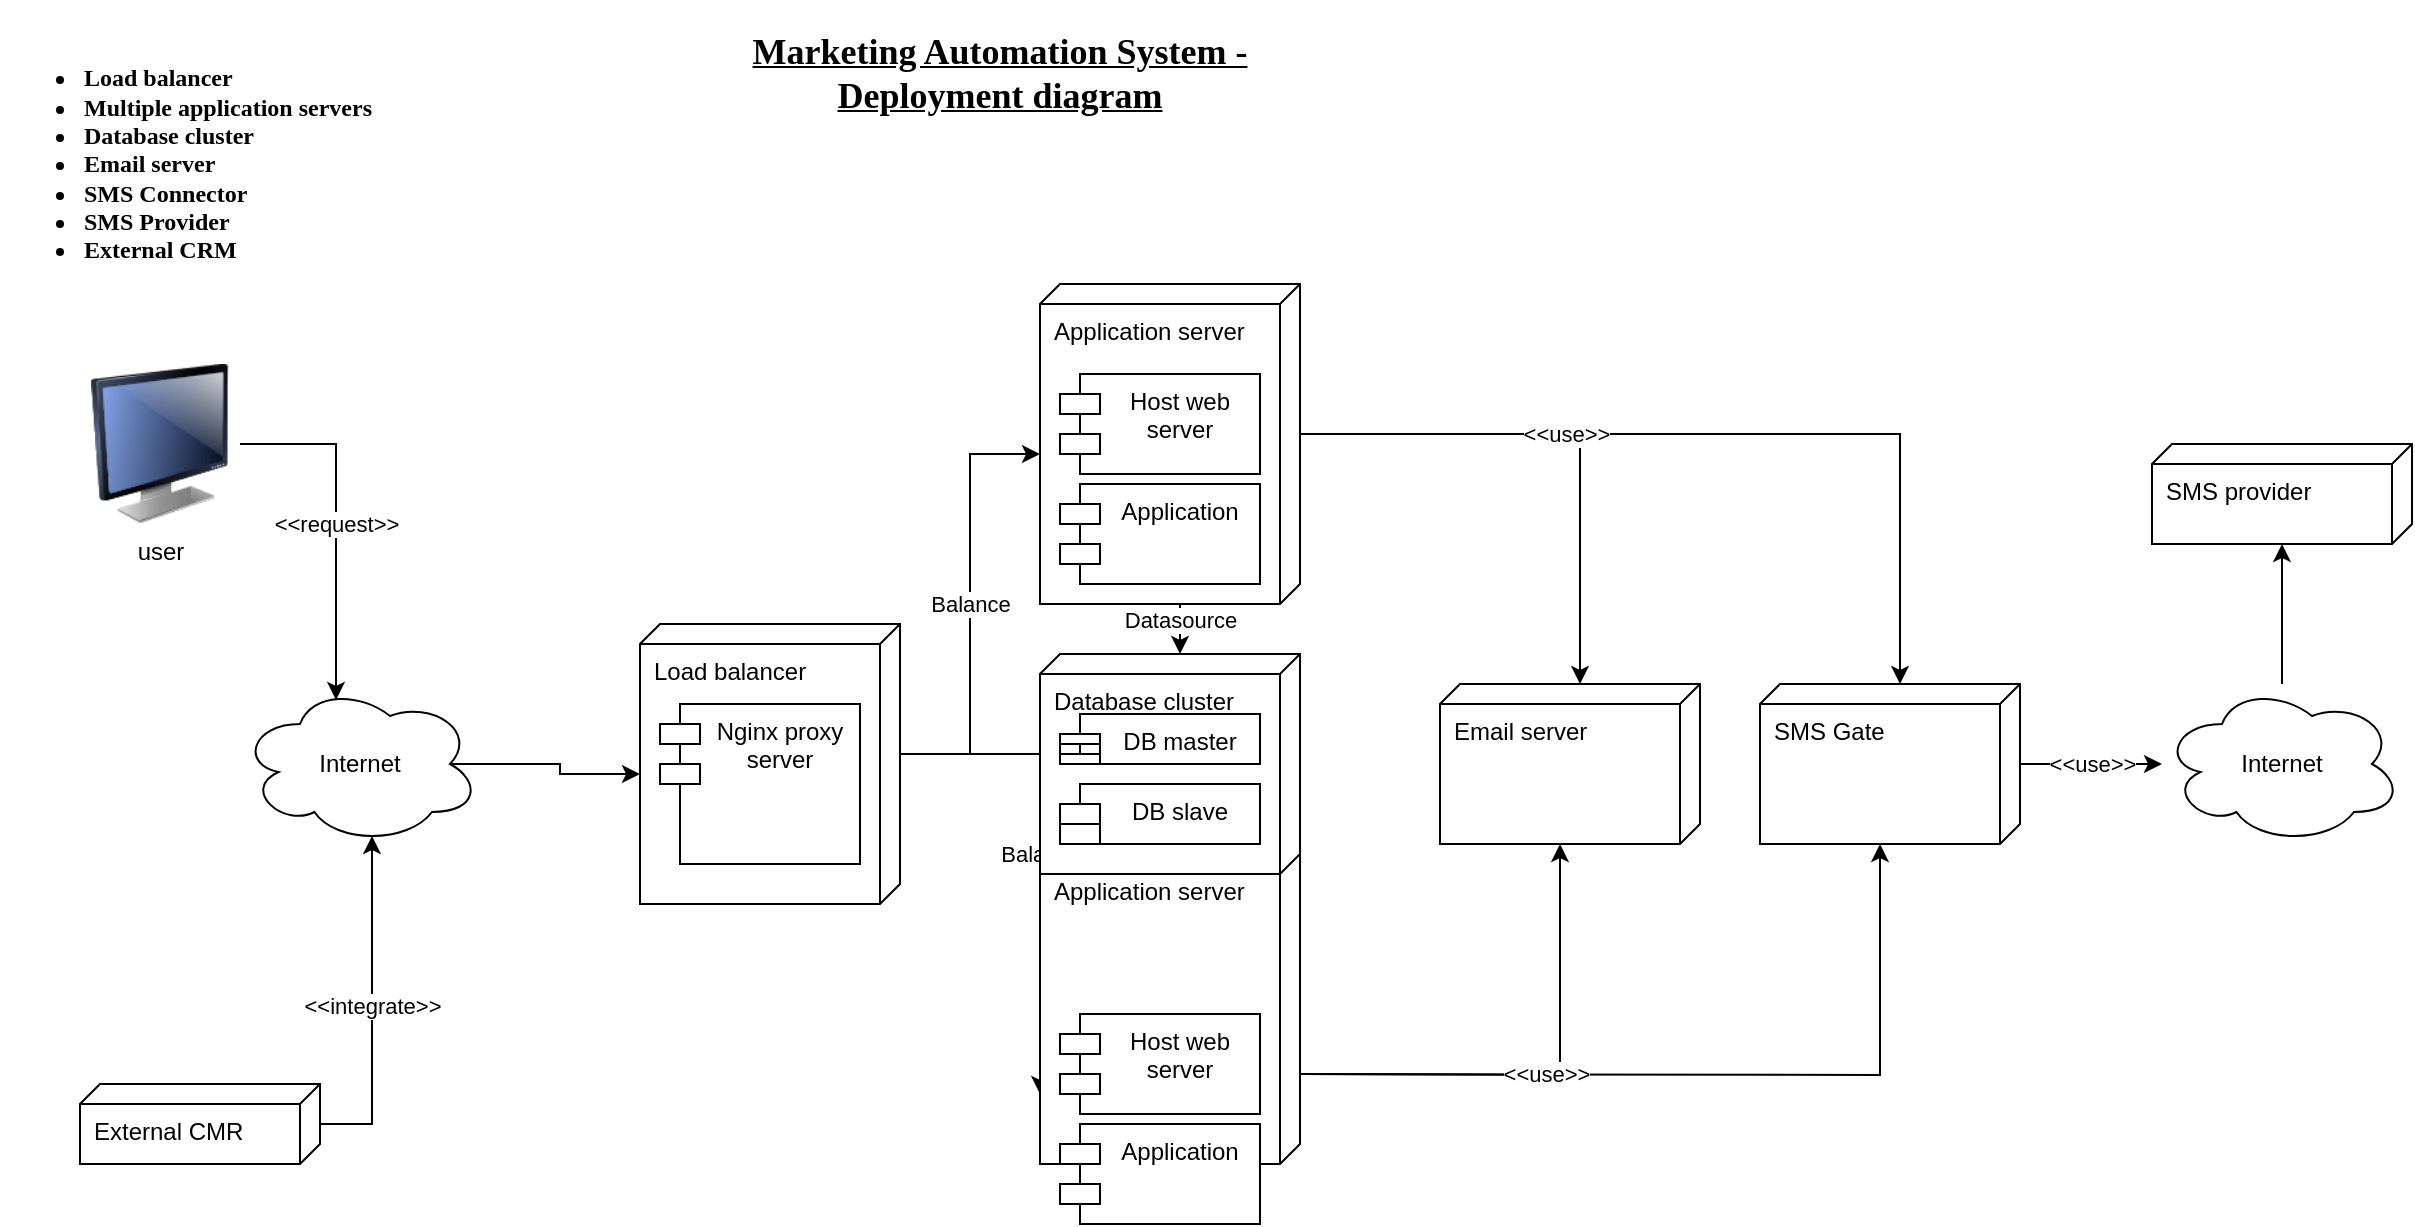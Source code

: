<mxfile version="21.2.9" type="device">
  <diagram name="Página-1" id="79F9hNNA4iZL0SvX0H4H">
    <mxGraphModel dx="1028" dy="560" grid="1" gridSize="10" guides="1" tooltips="1" connect="1" arrows="1" fold="1" page="1" pageScale="1" pageWidth="827" pageHeight="1169" background="#ffffff" math="0" shadow="0">
      <root>
        <mxCell id="0" />
        <mxCell id="1" parent="0" />
        <mxCell id="YUrquwkN4vjPRdsro3Cd-1" value="&lt;ul&gt;&lt;li&gt;Load balancer&lt;/li&gt;&lt;li&gt;Multiple application servers&lt;/li&gt;&lt;li&gt;Database cluster&lt;/li&gt;&lt;li&gt;Email server&lt;/li&gt;&lt;li&gt;SMS Connector&lt;/li&gt;&lt;li&gt;SMS Provider&lt;/li&gt;&lt;li&gt;External CRM&lt;/li&gt;&lt;/ul&gt;" style="text;html=1;strokeColor=none;fillColor=none;align=left;verticalAlign=middle;whiteSpace=wrap;rounded=0;fontFamily=Coming Soon;fontSource=https%3A%2F%2Ffonts.googleapis.com%2Fcss%3Ffamily%3DComing%2BSoon;fontStyle=1" parent="1" vertex="1">
          <mxGeometry x="40" y="40" width="200" height="120" as="geometry" />
        </mxCell>
        <mxCell id="YUrquwkN4vjPRdsro3Cd-2" value="&lt;h2&gt;&lt;font data-font-src=&quot;https://fonts.googleapis.com/css?family=Coming+Soon&quot; face=&quot;Coming Soon&quot;&gt;&lt;u&gt;Marketing Automation System - Deployment diagram&lt;/u&gt;&lt;/font&gt;&lt;/h2&gt;" style="text;html=1;strokeColor=none;fillColor=none;align=center;verticalAlign=middle;whiteSpace=wrap;rounded=0;" parent="1" vertex="1">
          <mxGeometry x="400" y="40" width="280" height="30" as="geometry" />
        </mxCell>
        <mxCell id="A2kkZxsnsWd9HA5UVY7c-18" value="Balance" style="edgeStyle=orthogonalEdgeStyle;rounded=0;orthogonalLoop=1;jettySize=auto;html=1;exitX=0;exitY=0;exitDx=65;exitDy=0;exitPerimeter=0;entryX=0;entryY=0;entryDx=85;entryDy=130;entryPerimeter=0;" edge="1" parent="1" source="A2kkZxsnsWd9HA5UVY7c-4" target="A2kkZxsnsWd9HA5UVY7c-14">
          <mxGeometry relative="1" as="geometry" />
        </mxCell>
        <mxCell id="A2kkZxsnsWd9HA5UVY7c-28" value="Balance" style="edgeStyle=orthogonalEdgeStyle;rounded=0;orthogonalLoop=1;jettySize=auto;html=1;exitX=0;exitY=0;exitDx=65;exitDy=0;exitPerimeter=0;entryX=0;entryY=0;entryDx=85;entryDy=130;entryPerimeter=0;" edge="1" parent="1" source="A2kkZxsnsWd9HA5UVY7c-4">
          <mxGeometry relative="1" as="geometry">
            <mxPoint x="560" y="565" as="targetPoint" />
          </mxGeometry>
        </mxCell>
        <mxCell id="A2kkZxsnsWd9HA5UVY7c-4" value="Load balancer" style="verticalAlign=top;align=left;shape=cube;size=10;direction=south;fontStyle=0;html=1;boundedLbl=1;spacingLeft=5;whiteSpace=wrap;" vertex="1" parent="1">
          <mxGeometry x="360" y="330" width="130" height="140" as="geometry" />
        </mxCell>
        <mxCell id="A2kkZxsnsWd9HA5UVY7c-6" value="Nginx proxy server" style="shape=module;align=left;spacingLeft=20;align=center;verticalAlign=top;whiteSpace=wrap;html=1;" vertex="1" parent="1">
          <mxGeometry x="370" y="370" width="100" height="80" as="geometry" />
        </mxCell>
        <mxCell id="A2kkZxsnsWd9HA5UVY7c-8" style="edgeStyle=orthogonalEdgeStyle;rounded=0;orthogonalLoop=1;jettySize=auto;html=1;entryX=0;entryY=0;entryDx=75;entryDy=130;entryPerimeter=0;exitX=0.875;exitY=0.5;exitDx=0;exitDy=0;exitPerimeter=0;" edge="1" parent="1" source="A2kkZxsnsWd9HA5UVY7c-7" target="A2kkZxsnsWd9HA5UVY7c-4">
          <mxGeometry relative="1" as="geometry" />
        </mxCell>
        <mxCell id="A2kkZxsnsWd9HA5UVY7c-7" value="Internet" style="ellipse;shape=cloud;whiteSpace=wrap;html=1;" vertex="1" parent="1">
          <mxGeometry x="160" y="360" width="120" height="80" as="geometry" />
        </mxCell>
        <mxCell id="A2kkZxsnsWd9HA5UVY7c-10" value="&amp;lt;&amp;lt;request&amp;gt;&amp;gt;" style="edgeStyle=orthogonalEdgeStyle;rounded=0;orthogonalLoop=1;jettySize=auto;html=1;entryX=0.4;entryY=0.1;entryDx=0;entryDy=0;entryPerimeter=0;" edge="1" parent="1" source="A2kkZxsnsWd9HA5UVY7c-9" target="A2kkZxsnsWd9HA5UVY7c-7">
          <mxGeometry relative="1" as="geometry">
            <Array as="points">
              <mxPoint x="208" y="240" />
            </Array>
          </mxGeometry>
        </mxCell>
        <mxCell id="A2kkZxsnsWd9HA5UVY7c-9" value="user" style="image;html=1;image=img/lib/clip_art/computers/Monitor_128x128.png" vertex="1" parent="1">
          <mxGeometry x="80" y="200" width="80" height="80" as="geometry" />
        </mxCell>
        <mxCell id="A2kkZxsnsWd9HA5UVY7c-13" value="&amp;lt;&amp;lt;integrate&amp;gt;&amp;gt;" style="edgeStyle=orthogonalEdgeStyle;rounded=0;orthogonalLoop=1;jettySize=auto;html=1;entryX=0.55;entryY=0.95;entryDx=0;entryDy=0;entryPerimeter=0;" edge="1" parent="1" source="A2kkZxsnsWd9HA5UVY7c-11" target="A2kkZxsnsWd9HA5UVY7c-7">
          <mxGeometry relative="1" as="geometry">
            <Array as="points">
              <mxPoint x="226" y="580" />
            </Array>
          </mxGeometry>
        </mxCell>
        <mxCell id="A2kkZxsnsWd9HA5UVY7c-11" value="External CMR" style="verticalAlign=top;align=left;shape=cube;size=10;direction=south;fontStyle=0;html=1;boundedLbl=1;spacingLeft=5;whiteSpace=wrap;" vertex="1" parent="1">
          <mxGeometry x="80" y="560" width="120" height="40" as="geometry" />
        </mxCell>
        <mxCell id="A2kkZxsnsWd9HA5UVY7c-26" value="Datasource" style="edgeStyle=orthogonalEdgeStyle;rounded=0;orthogonalLoop=1;jettySize=auto;html=1;exitX=0;exitY=0;exitDx=160;exitDy=70;exitPerimeter=0;entryX=0;entryY=0;entryDx=0;entryDy=60;entryPerimeter=0;" edge="1" parent="1" source="A2kkZxsnsWd9HA5UVY7c-14" target="A2kkZxsnsWd9HA5UVY7c-22">
          <mxGeometry relative="1" as="geometry" />
        </mxCell>
        <mxCell id="A2kkZxsnsWd9HA5UVY7c-34" style="edgeStyle=orthogonalEdgeStyle;rounded=0;orthogonalLoop=1;jettySize=auto;html=1;exitX=0;exitY=0;exitDx=75;exitDy=0;exitPerimeter=0;entryX=0;entryY=0;entryDx=0;entryDy=60;entryPerimeter=0;" edge="1" parent="1" source="A2kkZxsnsWd9HA5UVY7c-14" target="A2kkZxsnsWd9HA5UVY7c-31">
          <mxGeometry relative="1" as="geometry" />
        </mxCell>
        <mxCell id="A2kkZxsnsWd9HA5UVY7c-35" value="&amp;lt;&amp;lt;use&amp;gt;&amp;gt;" style="edgeStyle=orthogonalEdgeStyle;rounded=0;orthogonalLoop=1;jettySize=auto;html=1;exitX=0;exitY=0;exitDx=75;exitDy=0;exitPerimeter=0;entryX=0;entryY=0;entryDx=0;entryDy=60;entryPerimeter=0;" edge="1" parent="1" source="A2kkZxsnsWd9HA5UVY7c-14" target="A2kkZxsnsWd9HA5UVY7c-29">
          <mxGeometry relative="1" as="geometry" />
        </mxCell>
        <mxCell id="A2kkZxsnsWd9HA5UVY7c-14" value="Application server" style="verticalAlign=top;align=left;shape=cube;size=10;direction=south;fontStyle=0;html=1;boundedLbl=1;spacingLeft=5;whiteSpace=wrap;" vertex="1" parent="1">
          <mxGeometry x="560" y="160" width="130" height="160" as="geometry" />
        </mxCell>
        <mxCell id="A2kkZxsnsWd9HA5UVY7c-16" value="Host web server" style="shape=module;align=left;spacingLeft=20;align=center;verticalAlign=top;whiteSpace=wrap;html=1;" vertex="1" parent="1">
          <mxGeometry x="570" y="205" width="100" height="50" as="geometry" />
        </mxCell>
        <mxCell id="A2kkZxsnsWd9HA5UVY7c-17" value="Application" style="shape=module;align=left;spacingLeft=20;align=center;verticalAlign=top;whiteSpace=wrap;html=1;" vertex="1" parent="1">
          <mxGeometry x="570" y="260" width="100" height="50" as="geometry" />
        </mxCell>
        <mxCell id="A2kkZxsnsWd9HA5UVY7c-27" value="Datasource" style="edgeStyle=orthogonalEdgeStyle;rounded=0;orthogonalLoop=1;jettySize=auto;html=1;exitX=0;exitY=0;exitDx=0;exitDy=60;exitPerimeter=0;entryX=0;entryY=0;entryDx=110;entryDy=70;entryPerimeter=0;" edge="1" parent="1" target="A2kkZxsnsWd9HA5UVY7c-22">
          <mxGeometry relative="1" as="geometry">
            <mxPoint x="630" y="480" as="sourcePoint" />
          </mxGeometry>
        </mxCell>
        <mxCell id="A2kkZxsnsWd9HA5UVY7c-32" style="edgeStyle=orthogonalEdgeStyle;rounded=0;orthogonalLoop=1;jettySize=auto;html=1;exitX=0;exitY=0;exitDx=75;exitDy=0;exitPerimeter=0;entryX=0;entryY=0;entryDx=80;entryDy=70;entryPerimeter=0;" edge="1" parent="1" target="A2kkZxsnsWd9HA5UVY7c-31">
          <mxGeometry relative="1" as="geometry">
            <mxPoint x="690" y="555" as="sourcePoint" />
          </mxGeometry>
        </mxCell>
        <mxCell id="A2kkZxsnsWd9HA5UVY7c-33" value="&amp;lt;&amp;lt;use&amp;gt;&amp;gt;" style="edgeStyle=orthogonalEdgeStyle;rounded=0;orthogonalLoop=1;jettySize=auto;html=1;exitX=0;exitY=0;exitDx=75;exitDy=0;exitPerimeter=0;entryX=0;entryY=0;entryDx=80;entryDy=70;entryPerimeter=0;" edge="1" parent="1" target="A2kkZxsnsWd9HA5UVY7c-29">
          <mxGeometry relative="1" as="geometry">
            <mxPoint x="690" y="555" as="sourcePoint" />
          </mxGeometry>
        </mxCell>
        <mxCell id="A2kkZxsnsWd9HA5UVY7c-19" value="Application server" style="verticalAlign=top;align=left;shape=cube;size=10;direction=south;fontStyle=0;html=1;boundedLbl=1;spacingLeft=5;whiteSpace=wrap;" vertex="1" parent="1">
          <mxGeometry x="560" y="440" width="130" height="160" as="geometry" />
        </mxCell>
        <mxCell id="A2kkZxsnsWd9HA5UVY7c-20" value="Host web server" style="shape=module;align=left;spacingLeft=20;align=center;verticalAlign=top;whiteSpace=wrap;html=1;" vertex="1" parent="1">
          <mxGeometry x="570" y="525" width="100" height="50" as="geometry" />
        </mxCell>
        <mxCell id="A2kkZxsnsWd9HA5UVY7c-21" value="Application" style="shape=module;align=left;spacingLeft=20;align=center;verticalAlign=top;whiteSpace=wrap;html=1;" vertex="1" parent="1">
          <mxGeometry x="570" y="580" width="100" height="50" as="geometry" />
        </mxCell>
        <mxCell id="A2kkZxsnsWd9HA5UVY7c-22" value="Database cluster" style="verticalAlign=top;align=left;shape=cube;size=10;direction=south;fontStyle=0;html=1;boundedLbl=1;spacingLeft=5;whiteSpace=wrap;" vertex="1" parent="1">
          <mxGeometry x="560" y="345" width="130" height="110" as="geometry" />
        </mxCell>
        <mxCell id="A2kkZxsnsWd9HA5UVY7c-23" value="DB master" style="shape=module;align=left;spacingLeft=20;align=center;verticalAlign=top;whiteSpace=wrap;html=1;" vertex="1" parent="1">
          <mxGeometry x="570" y="375" width="100" height="25" as="geometry" />
        </mxCell>
        <mxCell id="A2kkZxsnsWd9HA5UVY7c-24" value="DB slave" style="shape=module;align=left;spacingLeft=20;align=center;verticalAlign=top;whiteSpace=wrap;html=1;" vertex="1" parent="1">
          <mxGeometry x="570" y="410" width="100" height="30" as="geometry" />
        </mxCell>
        <mxCell id="A2kkZxsnsWd9HA5UVY7c-29" value="Email server" style="verticalAlign=top;align=left;shape=cube;size=10;direction=south;fontStyle=0;html=1;boundedLbl=1;spacingLeft=5;whiteSpace=wrap;" vertex="1" parent="1">
          <mxGeometry x="760" y="360" width="130" height="80" as="geometry" />
        </mxCell>
        <mxCell id="A2kkZxsnsWd9HA5UVY7c-37" value="&amp;lt;&amp;lt;use&amp;gt;&amp;gt;" style="edgeStyle=orthogonalEdgeStyle;rounded=0;orthogonalLoop=1;jettySize=auto;html=1;" edge="1" parent="1" source="A2kkZxsnsWd9HA5UVY7c-31" target="A2kkZxsnsWd9HA5UVY7c-36">
          <mxGeometry relative="1" as="geometry" />
        </mxCell>
        <mxCell id="A2kkZxsnsWd9HA5UVY7c-31" value="SMS Gate" style="verticalAlign=top;align=left;shape=cube;size=10;direction=south;fontStyle=0;html=1;boundedLbl=1;spacingLeft=5;whiteSpace=wrap;" vertex="1" parent="1">
          <mxGeometry x="920" y="360" width="130" height="80" as="geometry" />
        </mxCell>
        <mxCell id="A2kkZxsnsWd9HA5UVY7c-40" value="" style="edgeStyle=orthogonalEdgeStyle;rounded=0;orthogonalLoop=1;jettySize=auto;html=1;" edge="1" parent="1" source="A2kkZxsnsWd9HA5UVY7c-36" target="A2kkZxsnsWd9HA5UVY7c-38">
          <mxGeometry relative="1" as="geometry" />
        </mxCell>
        <mxCell id="A2kkZxsnsWd9HA5UVY7c-36" value="Internet" style="ellipse;shape=cloud;whiteSpace=wrap;html=1;" vertex="1" parent="1">
          <mxGeometry x="1121" y="360" width="120" height="80" as="geometry" />
        </mxCell>
        <mxCell id="A2kkZxsnsWd9HA5UVY7c-38" value="SMS provider" style="verticalAlign=top;align=left;shape=cube;size=10;direction=south;fontStyle=0;html=1;boundedLbl=1;spacingLeft=5;whiteSpace=wrap;" vertex="1" parent="1">
          <mxGeometry x="1116" y="240" width="130" height="50" as="geometry" />
        </mxCell>
      </root>
    </mxGraphModel>
  </diagram>
</mxfile>

